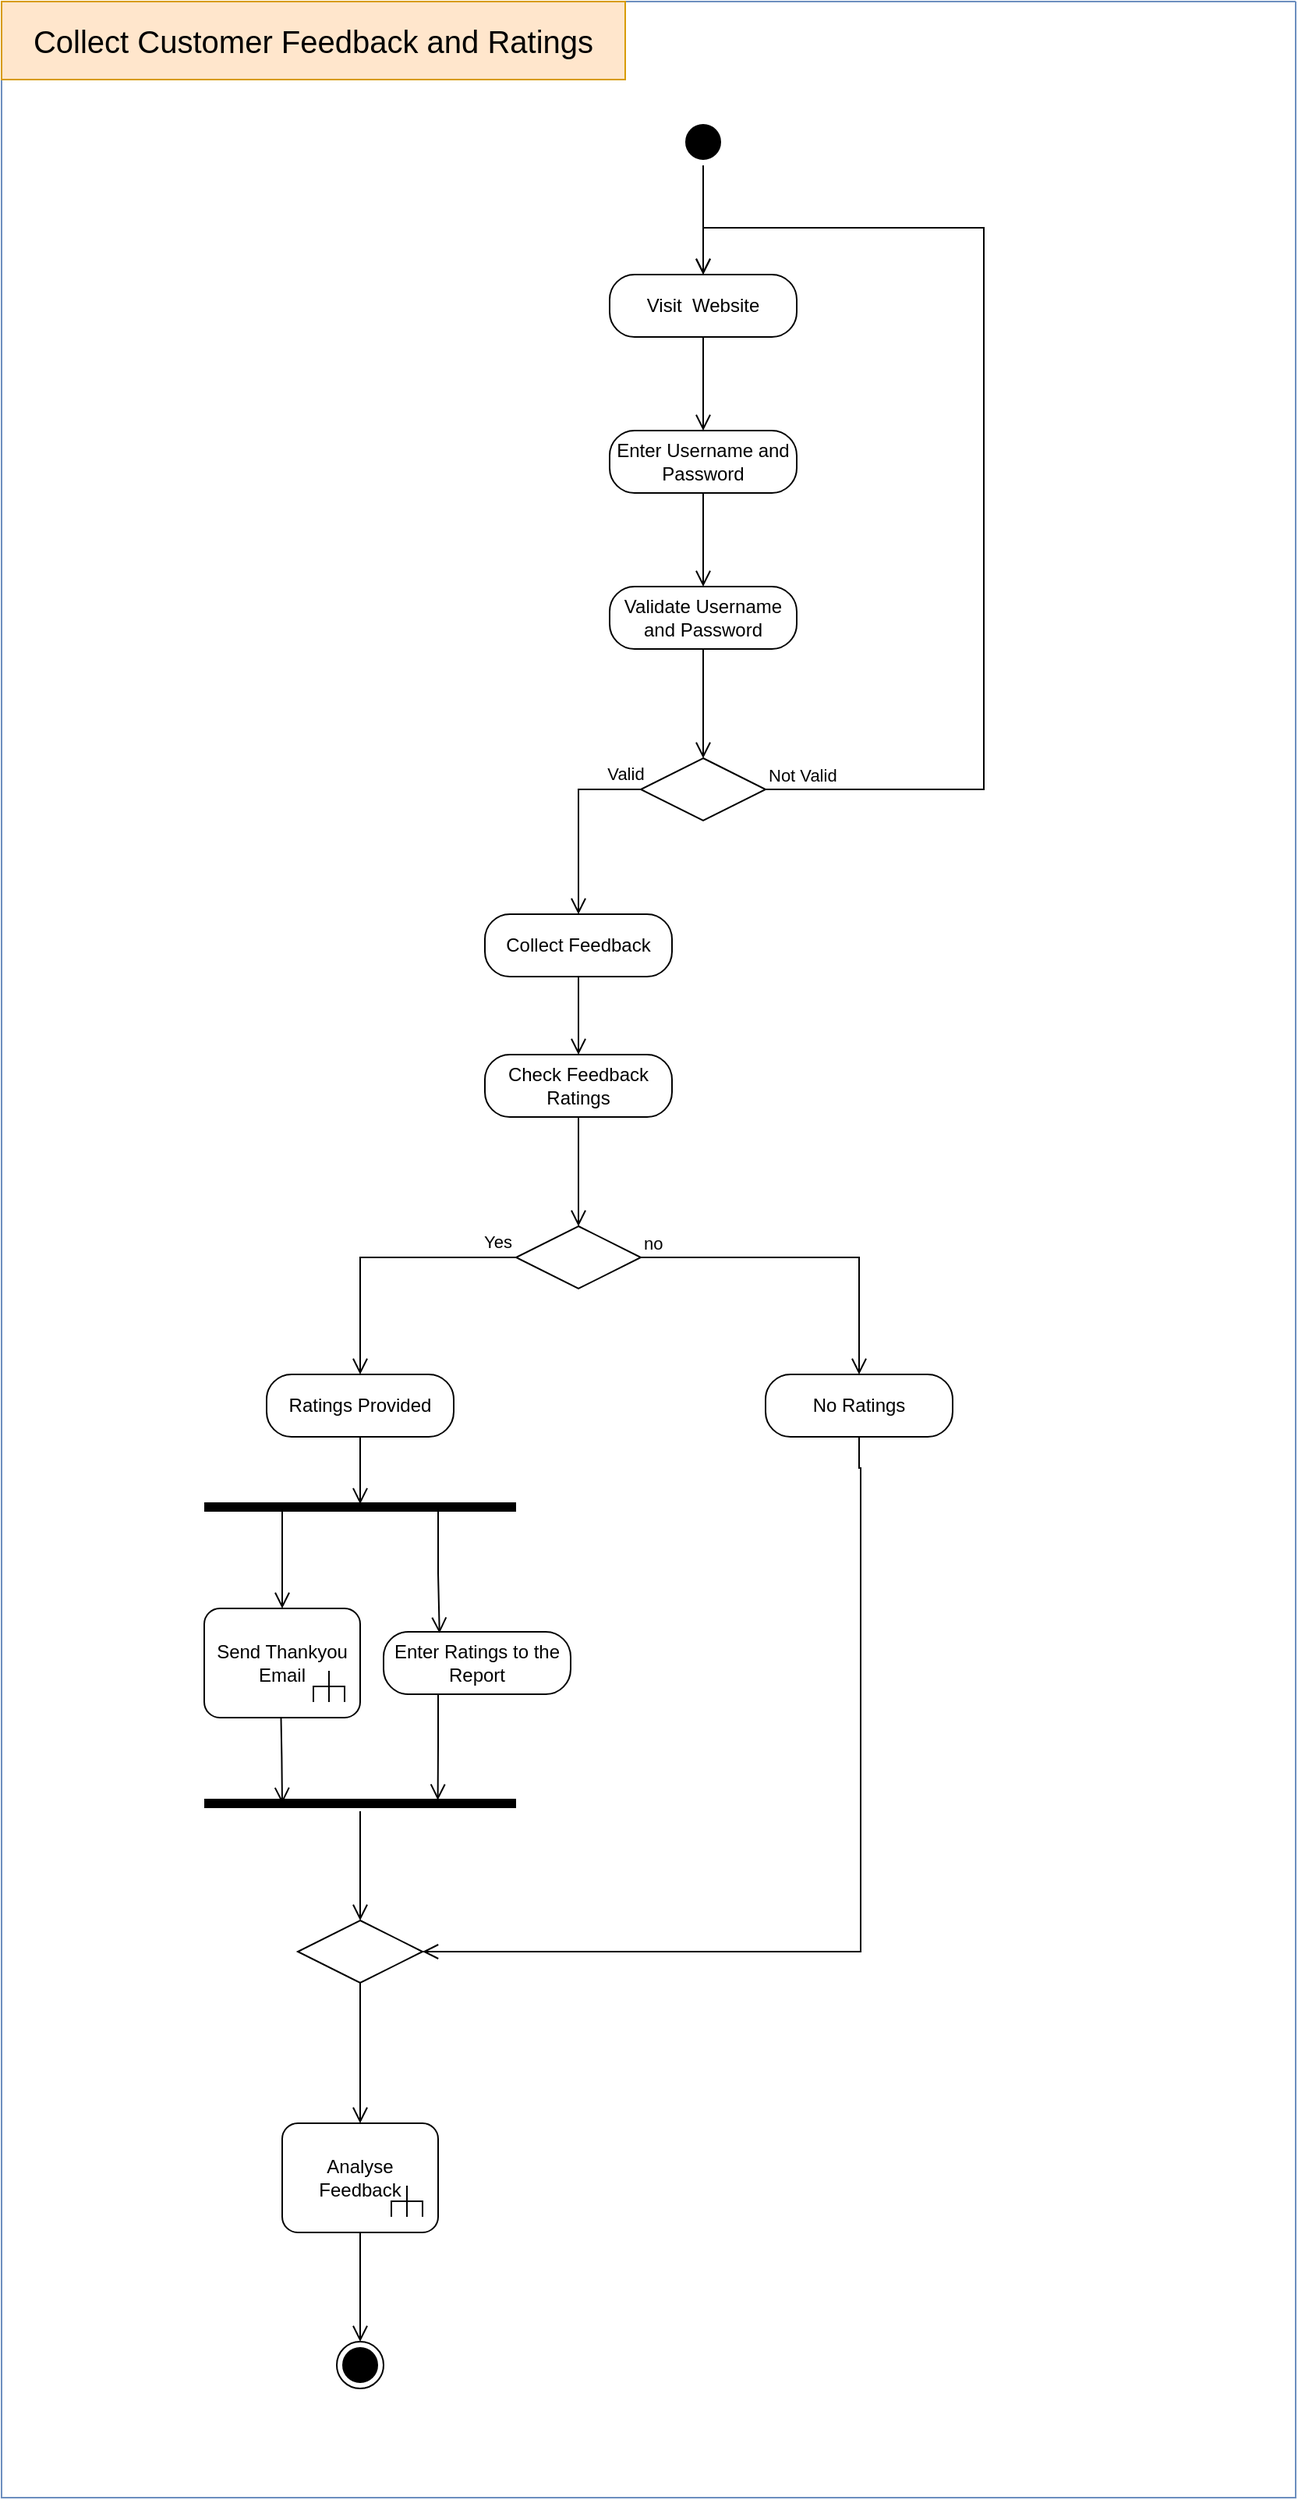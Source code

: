 <mxfile version="21.6.8" type="device">
  <diagram name="Page-1" id="PagtxalJhACX9Vw4-jbS">
    <mxGraphModel dx="3807" dy="1874" grid="1" gridSize="10" guides="1" tooltips="1" connect="1" arrows="1" fold="1" page="1" pageScale="1" pageWidth="850" pageHeight="1100" math="0" shadow="0">
      <root>
        <mxCell id="0" />
        <mxCell id="1" parent="0" />
        <mxCell id="k6tVHQrsbbQDaXtHc1t3-8" value="Visit&amp;nbsp; Website" style="rounded=1;whiteSpace=wrap;html=1;arcSize=40;labelBackgroundColor=none;" parent="1" vertex="1">
          <mxGeometry x="-2040" y="-585" width="120" height="40" as="geometry" />
        </mxCell>
        <mxCell id="k6tVHQrsbbQDaXtHc1t3-9" value="" style="edgeStyle=orthogonalEdgeStyle;html=1;verticalAlign=bottom;endArrow=open;endSize=8;rounded=0;exitX=0.5;exitY=1;exitDx=0;exitDy=0;labelBackgroundColor=none;fontColor=default;" parent="1" source="k6tVHQrsbbQDaXtHc1t3-8" target="k6tVHQrsbbQDaXtHc1t3-10" edge="1">
          <mxGeometry relative="1" as="geometry">
            <mxPoint x="-2050" y="-565" as="targetPoint" />
            <Array as="points" />
          </mxGeometry>
        </mxCell>
        <mxCell id="k6tVHQrsbbQDaXtHc1t3-10" value="Enter Username and Password" style="rounded=1;whiteSpace=wrap;html=1;arcSize=40;labelBackgroundColor=none;" parent="1" vertex="1">
          <mxGeometry x="-2040" y="-485" width="120" height="40" as="geometry" />
        </mxCell>
        <mxCell id="k6tVHQrsbbQDaXtHc1t3-12" value="" style="ellipse;html=1;shape=startState;labelBackgroundColor=none;strokeColor=#000000;fillColor=#000000;" parent="1" vertex="1">
          <mxGeometry x="-1995" y="-685" width="30" height="30" as="geometry" />
        </mxCell>
        <mxCell id="k6tVHQrsbbQDaXtHc1t3-13" value="" style="edgeStyle=orthogonalEdgeStyle;html=1;verticalAlign=bottom;endArrow=open;endSize=8;rounded=0;entryX=0.5;entryY=0;entryDx=0;entryDy=0;labelBackgroundColor=none;fontColor=default;" parent="1" source="k6tVHQrsbbQDaXtHc1t3-12" target="k6tVHQrsbbQDaXtHc1t3-8" edge="1">
          <mxGeometry relative="1" as="geometry">
            <mxPoint x="-1965" y="-475" as="targetPoint" />
          </mxGeometry>
        </mxCell>
        <mxCell id="k6tVHQrsbbQDaXtHc1t3-11" value="" style="edgeStyle=orthogonalEdgeStyle;html=1;verticalAlign=bottom;endArrow=open;endSize=8;rounded=0;exitX=0.5;exitY=1;exitDx=0;exitDy=0;entryX=0.5;entryY=0;entryDx=0;entryDy=0;labelBackgroundColor=none;fontColor=default;" parent="1" source="k6tVHQrsbbQDaXtHc1t3-16" target="k6tVHQrsbbQDaXtHc1t3-18" edge="1">
          <mxGeometry relative="1" as="geometry">
            <mxPoint x="-1770" y="-555" as="targetPoint" />
            <mxPoint x="-1820" y="-315" as="sourcePoint" />
          </mxGeometry>
        </mxCell>
        <mxCell id="k6tVHQrsbbQDaXtHc1t3-16" value="Validate Username and Password" style="rounded=1;whiteSpace=wrap;html=1;arcSize=40;labelBackgroundColor=none;" parent="1" vertex="1">
          <mxGeometry x="-2040" y="-385" width="120" height="40" as="geometry" />
        </mxCell>
        <mxCell id="k6tVHQrsbbQDaXtHc1t3-17" value="" style="edgeStyle=orthogonalEdgeStyle;html=1;verticalAlign=bottom;endArrow=open;endSize=8;rounded=0;exitX=0.5;exitY=1;exitDx=0;exitDy=0;labelBackgroundColor=none;fontColor=default;" parent="1" source="k6tVHQrsbbQDaXtHc1t3-10" target="k6tVHQrsbbQDaXtHc1t3-16" edge="1">
          <mxGeometry relative="1" as="geometry">
            <mxPoint x="-1710" y="-625" as="targetPoint" />
            <mxPoint x="-1760" y="-245" as="sourcePoint" />
          </mxGeometry>
        </mxCell>
        <mxCell id="k6tVHQrsbbQDaXtHc1t3-18" value="" style="rhombus;whiteSpace=wrap;html=1;labelBackgroundColor=none;" parent="1" vertex="1">
          <mxGeometry x="-2020" y="-275" width="80" height="40" as="geometry" />
        </mxCell>
        <mxCell id="k6tVHQrsbbQDaXtHc1t3-19" value="Not Valid" style="edgeStyle=orthogonalEdgeStyle;html=1;align=left;verticalAlign=bottom;endArrow=open;endSize=8;rounded=0;labelBackgroundColor=none;fontColor=default;" parent="1" source="k6tVHQrsbbQDaXtHc1t3-18" target="k6tVHQrsbbQDaXtHc1t3-8" edge="1">
          <mxGeometry x="-1" relative="1" as="geometry">
            <mxPoint x="-1830" y="-255" as="targetPoint" />
            <Array as="points">
              <mxPoint x="-1800" y="-255" />
              <mxPoint x="-1800" y="-615" />
              <mxPoint x="-1980" y="-615" />
            </Array>
          </mxGeometry>
        </mxCell>
        <mxCell id="k6tVHQrsbbQDaXtHc1t3-21" value="" style="edgeStyle=orthogonalEdgeStyle;html=1;verticalAlign=bottom;endArrow=open;endSize=8;rounded=0;exitX=0;exitY=0.5;exitDx=0;exitDy=0;entryX=0.5;entryY=0;entryDx=0;entryDy=0;labelBackgroundColor=none;fontColor=default;" parent="1" source="k6tVHQrsbbQDaXtHc1t3-18" target="k6tVHQrsbbQDaXtHc1t3-22" edge="1">
          <mxGeometry relative="1" as="geometry">
            <mxPoint x="-1970" y="-375" as="targetPoint" />
            <mxPoint x="-1970" y="-435" as="sourcePoint" />
            <Array as="points">
              <mxPoint x="-2060" y="-255" />
              <mxPoint x="-2060" y="-185" />
            </Array>
          </mxGeometry>
        </mxCell>
        <mxCell id="k6tVHQrsbbQDaXtHc1t3-25" value="Valid" style="edgeLabel;html=1;align=center;verticalAlign=middle;resizable=0;points=[];labelBackgroundColor=none;" parent="k6tVHQrsbbQDaXtHc1t3-21" vertex="1" connectable="0">
          <mxGeometry x="-0.75" relative="1" as="geometry">
            <mxPoint x="5" y="-10" as="offset" />
          </mxGeometry>
        </mxCell>
        <mxCell id="k6tVHQrsbbQDaXtHc1t3-22" value="Collect Feedback" style="rounded=1;whiteSpace=wrap;html=1;arcSize=40;labelBackgroundColor=none;" parent="1" vertex="1">
          <mxGeometry x="-2120" y="-175" width="120" height="40" as="geometry" />
        </mxCell>
        <mxCell id="k6tVHQrsbbQDaXtHc1t3-28" value="" style="edgeStyle=orthogonalEdgeStyle;html=1;verticalAlign=bottom;endArrow=open;endSize=8;rounded=0;exitX=0.5;exitY=1;exitDx=0;exitDy=0;entryX=0.5;entryY=0;entryDx=0;entryDy=0;labelBackgroundColor=none;fontColor=default;" parent="1" source="k6tVHQrsbbQDaXtHc1t3-29" target="k6tVHQrsbbQDaXtHc1t3-32" edge="1">
          <mxGeometry relative="1" as="geometry">
            <mxPoint x="-2060" y="25" as="targetPoint" />
            <mxPoint x="-1895" y="-15" as="sourcePoint" />
          </mxGeometry>
        </mxCell>
        <mxCell id="k6tVHQrsbbQDaXtHc1t3-29" value="Check Feedback Ratings" style="rounded=1;whiteSpace=wrap;html=1;arcSize=40;labelBackgroundColor=none;" parent="1" vertex="1">
          <mxGeometry x="-2120" y="-85" width="120" height="40" as="geometry" />
        </mxCell>
        <mxCell id="k6tVHQrsbbQDaXtHc1t3-30" value="" style="edgeStyle=orthogonalEdgeStyle;html=1;verticalAlign=bottom;endArrow=open;endSize=8;rounded=0;exitX=0.5;exitY=1;exitDx=0;exitDy=0;entryX=0.5;entryY=0;entryDx=0;entryDy=0;labelBackgroundColor=none;fontColor=default;" parent="1" source="k6tVHQrsbbQDaXtHc1t3-22" target="k6tVHQrsbbQDaXtHc1t3-29" edge="1">
          <mxGeometry relative="1" as="geometry">
            <mxPoint x="-2050" y="-165" as="targetPoint" />
            <mxPoint x="-2010" y="-245" as="sourcePoint" />
            <Array as="points">
              <mxPoint x="-2060" y="-135" />
            </Array>
          </mxGeometry>
        </mxCell>
        <mxCell id="k6tVHQrsbbQDaXtHc1t3-32" value="" style="rhombus;whiteSpace=wrap;html=1;labelBackgroundColor=none;" parent="1" vertex="1">
          <mxGeometry x="-2100" y="25" width="80" height="40" as="geometry" />
        </mxCell>
        <mxCell id="k6tVHQrsbbQDaXtHc1t3-34" value="" style="edgeStyle=orthogonalEdgeStyle;html=1;align=left;verticalAlign=top;endArrow=open;endSize=8;rounded=0;labelBackgroundColor=none;fontColor=default;entryX=0.5;entryY=0;entryDx=0;entryDy=0;" parent="1" source="k6tVHQrsbbQDaXtHc1t3-32" target="k6tVHQrsbbQDaXtHc1t3-97" edge="1">
          <mxGeometry x="0.419" y="20" relative="1" as="geometry">
            <mxPoint x="-2200" y="120" as="targetPoint" />
            <Array as="points">
              <mxPoint x="-2200" y="45" />
            </Array>
            <mxPoint as="offset" />
          </mxGeometry>
        </mxCell>
        <mxCell id="k6tVHQrsbbQDaXtHc1t3-40" value="Yes" style="edgeLabel;html=1;align=center;verticalAlign=middle;resizable=0;points=[];labelBackgroundColor=none;" parent="k6tVHQrsbbQDaXtHc1t3-34" vertex="1" connectable="0">
          <mxGeometry x="-0.856" y="1" relative="1" as="geometry">
            <mxPoint y="-11" as="offset" />
          </mxGeometry>
        </mxCell>
        <mxCell id="k6tVHQrsbbQDaXtHc1t3-33" value="no" style="edgeStyle=orthogonalEdgeStyle;html=1;align=left;verticalAlign=bottom;endArrow=open;endSize=8;rounded=0;labelBackgroundColor=none;fontColor=default;" parent="1" source="k6tVHQrsbbQDaXtHc1t3-32" edge="1">
          <mxGeometry x="-1" relative="1" as="geometry">
            <mxPoint x="-1880" y="120" as="targetPoint" />
            <Array as="points">
              <mxPoint x="-1880" y="45" />
              <mxPoint x="-1880" y="120" />
            </Array>
          </mxGeometry>
        </mxCell>
        <mxCell id="k6tVHQrsbbQDaXtHc1t3-97" value="Ratings Provided" style="rounded=1;whiteSpace=wrap;html=1;arcSize=40;" parent="1" vertex="1">
          <mxGeometry x="-2260" y="120" width="120" height="40" as="geometry" />
        </mxCell>
        <mxCell id="k6tVHQrsbbQDaXtHc1t3-98" value="" style="edgeStyle=orthogonalEdgeStyle;html=1;verticalAlign=bottom;endArrow=open;endSize=8;rounded=0;entryX=0.5;entryY=0.307;entryDx=0;entryDy=0;entryPerimeter=0;" parent="1" source="k6tVHQrsbbQDaXtHc1t3-97" target="k6tVHQrsbbQDaXtHc1t3-101" edge="1">
          <mxGeometry relative="1" as="geometry">
            <mxPoint x="-2200" y="200" as="targetPoint" />
          </mxGeometry>
        </mxCell>
        <mxCell id="k6tVHQrsbbQDaXtHc1t3-99" value="No Ratings" style="rounded=1;whiteSpace=wrap;html=1;arcSize=40;" parent="1" vertex="1">
          <mxGeometry x="-1940" y="120" width="120" height="40" as="geometry" />
        </mxCell>
        <mxCell id="k6tVHQrsbbQDaXtHc1t3-100" value="" style="edgeStyle=orthogonalEdgeStyle;html=1;verticalAlign=bottom;endArrow=open;endSize=8;rounded=0;entryX=1;entryY=0.5;entryDx=0;entryDy=0;" parent="1" source="k6tVHQrsbbQDaXtHc1t3-99" edge="1" target="DasX_CSCzP6kREExLVa--10">
          <mxGeometry relative="1" as="geometry">
            <mxPoint x="-1880" y="200" as="targetPoint" />
            <Array as="points">
              <mxPoint x="-1880" y="180" />
              <mxPoint x="-1879" y="490" />
            </Array>
          </mxGeometry>
        </mxCell>
        <mxCell id="k6tVHQrsbbQDaXtHc1t3-101" value="" style="shape=line;html=1;strokeWidth=6;strokeColor=#000000;fillColor=#000000;" parent="1" vertex="1">
          <mxGeometry x="-2300" y="200" width="200" height="10" as="geometry" />
        </mxCell>
        <mxCell id="DasX_CSCzP6kREExLVa--2" value="Send Thankyou Email" style="html=1;shape=mxgraph.sysml.callBehAct;whiteSpace=wrap;align=center;" vertex="1" parent="1">
          <mxGeometry x="-2300" y="270" width="100" height="70" as="geometry" />
        </mxCell>
        <mxCell id="DasX_CSCzP6kREExLVa--3" value="" style="edgeStyle=orthogonalEdgeStyle;html=1;verticalAlign=bottom;endArrow=open;endSize=8;rounded=0;entryX=0.5;entryY=0;entryDx=0;entryDy=0;entryPerimeter=0;exitX=0.25;exitY=0.5;exitDx=0;exitDy=0;exitPerimeter=0;" edge="1" parent="1" source="k6tVHQrsbbQDaXtHc1t3-101" target="DasX_CSCzP6kREExLVa--2">
          <mxGeometry relative="1" as="geometry">
            <mxPoint x="-2250" y="263" as="targetPoint" />
            <mxPoint x="-2250" y="220" as="sourcePoint" />
          </mxGeometry>
        </mxCell>
        <mxCell id="DasX_CSCzP6kREExLVa--4" value="Enter Ratings to the Report" style="rounded=1;whiteSpace=wrap;html=1;arcSize=40;" vertex="1" parent="1">
          <mxGeometry x="-2185" y="285" width="120" height="40" as="geometry" />
        </mxCell>
        <mxCell id="DasX_CSCzP6kREExLVa--5" value="" style="edgeStyle=orthogonalEdgeStyle;html=1;verticalAlign=bottom;endArrow=open;endSize=8;rounded=0;entryX=0.749;entryY=0.284;entryDx=0;entryDy=0;entryPerimeter=0;" edge="1" parent="1" target="DasX_CSCzP6kREExLVa--7">
          <mxGeometry relative="1" as="geometry">
            <mxPoint x="-2125" y="380" as="targetPoint" />
            <mxPoint x="-2150" y="330" as="sourcePoint" />
            <Array as="points">
              <mxPoint x="-2150" y="325" />
              <mxPoint x="-2150" y="358" />
              <mxPoint x="-2150" y="358" />
            </Array>
          </mxGeometry>
        </mxCell>
        <mxCell id="DasX_CSCzP6kREExLVa--6" value="" style="edgeStyle=orthogonalEdgeStyle;html=1;verticalAlign=bottom;endArrow=open;endSize=8;rounded=0;entryX=0.299;entryY=0.023;entryDx=0;entryDy=0;entryPerimeter=0;exitX=0.75;exitY=0.5;exitDx=0;exitDy=0;exitPerimeter=0;" edge="1" parent="1" source="k6tVHQrsbbQDaXtHc1t3-101" target="DasX_CSCzP6kREExLVa--4">
          <mxGeometry relative="1" as="geometry">
            <mxPoint x="-2130" y="285" as="targetPoint" />
            <mxPoint x="-2130" y="220" as="sourcePoint" />
          </mxGeometry>
        </mxCell>
        <mxCell id="DasX_CSCzP6kREExLVa--7" value="" style="shape=line;html=1;strokeWidth=6;strokeColor=#000000;" vertex="1" parent="1">
          <mxGeometry x="-2300" y="390" width="200" height="10" as="geometry" />
        </mxCell>
        <mxCell id="DasX_CSCzP6kREExLVa--8" value="" style="edgeStyle=orthogonalEdgeStyle;html=1;verticalAlign=bottom;endArrow=open;endSize=8;rounded=0;" edge="1" source="DasX_CSCzP6kREExLVa--7" parent="1">
          <mxGeometry relative="1" as="geometry">
            <mxPoint x="-2200" y="470" as="targetPoint" />
          </mxGeometry>
        </mxCell>
        <mxCell id="DasX_CSCzP6kREExLVa--9" value="" style="edgeStyle=orthogonalEdgeStyle;html=1;verticalAlign=bottom;endArrow=open;endSize=8;rounded=0;exitX=0.75;exitY=0.5;exitDx=0;exitDy=0;exitPerimeter=0;entryX=0.25;entryY=0.5;entryDx=0;entryDy=0;entryPerimeter=0;" edge="1" parent="1" target="DasX_CSCzP6kREExLVa--7">
          <mxGeometry relative="1" as="geometry">
            <mxPoint x="-2250" y="390" as="targetPoint" />
            <mxPoint x="-2250.76" y="340" as="sourcePoint" />
          </mxGeometry>
        </mxCell>
        <mxCell id="DasX_CSCzP6kREExLVa--10" value="" style="rhombus;whiteSpace=wrap;html=1;" vertex="1" parent="1">
          <mxGeometry x="-2240" y="470" width="80" height="40" as="geometry" />
        </mxCell>
        <mxCell id="DasX_CSCzP6kREExLVa--12" value="" style="edgeStyle=orthogonalEdgeStyle;html=1;align=left;verticalAlign=top;endArrow=open;endSize=8;rounded=0;entryX=0.5;entryY=0;entryDx=0;entryDy=0;entryPerimeter=0;" edge="1" source="DasX_CSCzP6kREExLVa--10" parent="1" target="DasX_CSCzP6kREExLVa--13">
          <mxGeometry x="-1" relative="1" as="geometry">
            <mxPoint x="-2200" y="600" as="targetPoint" />
          </mxGeometry>
        </mxCell>
        <mxCell id="DasX_CSCzP6kREExLVa--13" value="Analyse Feedback" style="html=1;shape=mxgraph.sysml.callBehAct;whiteSpace=wrap;align=center;" vertex="1" parent="1">
          <mxGeometry x="-2250" y="600" width="100" height="70" as="geometry" />
        </mxCell>
        <mxCell id="DasX_CSCzP6kREExLVa--16" value="" style="ellipse;html=1;shape=endState;fillColor=#000000;strokeColor=#000000;" vertex="1" parent="1">
          <mxGeometry x="-2215" y="740" width="30" height="30" as="geometry" />
        </mxCell>
        <mxCell id="DasX_CSCzP6kREExLVa--18" value="" style="edgeStyle=orthogonalEdgeStyle;html=1;align=left;verticalAlign=top;endArrow=open;endSize=8;rounded=0;entryX=0.5;entryY=0;entryDx=0;entryDy=0;exitX=0.5;exitY=1;exitDx=0;exitDy=0;exitPerimeter=0;" edge="1" parent="1" source="DasX_CSCzP6kREExLVa--13" target="DasX_CSCzP6kREExLVa--16">
          <mxGeometry x="-1" relative="1" as="geometry">
            <mxPoint x="-2190" y="770" as="targetPoint" />
            <mxPoint x="-2190" y="680" as="sourcePoint" />
          </mxGeometry>
        </mxCell>
        <mxCell id="DasX_CSCzP6kREExLVa--20" value="" style="swimlane;startSize=0;fillColor=#dae8fc;strokeColor=#6c8ebf;" vertex="1" parent="1">
          <mxGeometry x="-2430" y="-760" width="830" height="1600" as="geometry" />
        </mxCell>
        <mxCell id="DasX_CSCzP6kREExLVa--21" value="&lt;font style=&quot;font-size: 20px;&quot;&gt;Collect Customer Feedback and Ratings&lt;/font&gt;" style="rounded=0;whiteSpace=wrap;html=1;fillColor=#ffe6cc;strokeColor=#d79b00;" vertex="1" parent="DasX_CSCzP6kREExLVa--20">
          <mxGeometry width="400" height="50" as="geometry" />
        </mxCell>
      </root>
    </mxGraphModel>
  </diagram>
</mxfile>
